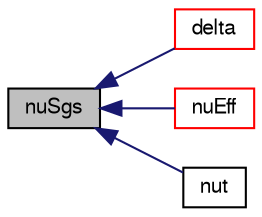digraph "nuSgs"
{
  bgcolor="transparent";
  edge [fontname="FreeSans",fontsize="10",labelfontname="FreeSans",labelfontsize="10"];
  node [fontname="FreeSans",fontsize="10",shape=record];
  rankdir="LR";
  Node740 [label="nuSgs",height=0.2,width=0.4,color="black", fillcolor="grey75", style="filled", fontcolor="black"];
  Node740 -> Node741 [dir="back",color="midnightblue",fontsize="10",style="solid",fontname="FreeSans"];
  Node741 [label="delta",height=0.2,width=0.4,color="red",URL="$a30874.html#a5673fef691ba7a897c8043a8fc9a4ce0",tooltip="Access function to filter width. "];
  Node740 -> Node772 [dir="back",color="midnightblue",fontsize="10",style="solid",fontname="FreeSans"];
  Node772 [label="nuEff",height=0.2,width=0.4,color="red",URL="$a30874.html#a253447ded10e8fc7fceccbbea00f98ad",tooltip="Return the effective viscosity. "];
  Node740 -> Node796 [dir="back",color="midnightblue",fontsize="10",style="solid",fontname="FreeSans"];
  Node796 [label="nut",height=0.2,width=0.4,color="black",URL="$a30874.html#a1f9ef455ae1ef56fcb9c8f8838c6aee2",tooltip="Return the turbulence viscosity. "];
}
